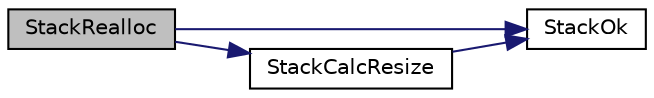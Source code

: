 digraph "StackRealloc"
{
  edge [fontname="Helvetica",fontsize="10",labelfontname="Helvetica",labelfontsize="10"];
  node [fontname="Helvetica",fontsize="10",shape=record];
  rankdir="LR";
  Node57 [label="StackRealloc",height=0.2,width=0.4,color="black", fillcolor="grey75", style="filled", fontcolor="black"];
  Node57 -> Node58 [color="midnightblue",fontsize="10",style="solid",fontname="Helvetica"];
  Node58 [label="StackOk",height=0.2,width=0.4,color="black", fillcolor="white", style="filled",URL="$_stack_8cpp.html#ab9316611fbaf334168ffd8de2bbdb4b4",tooltip="add hash sum and memcheck advanced features "];
  Node57 -> Node59 [color="midnightblue",fontsize="10",style="solid",fontname="Helvetica"];
  Node59 [label="StackCalcResize",height=0.2,width=0.4,color="black", fillcolor="white", style="filled",URL="$_stack_8cpp.html#a9a00ad97477e59c359d0410a46233653",tooltip="to-do assert and err mesaging "];
  Node59 -> Node58 [color="midnightblue",fontsize="10",style="solid",fontname="Helvetica"];
}
